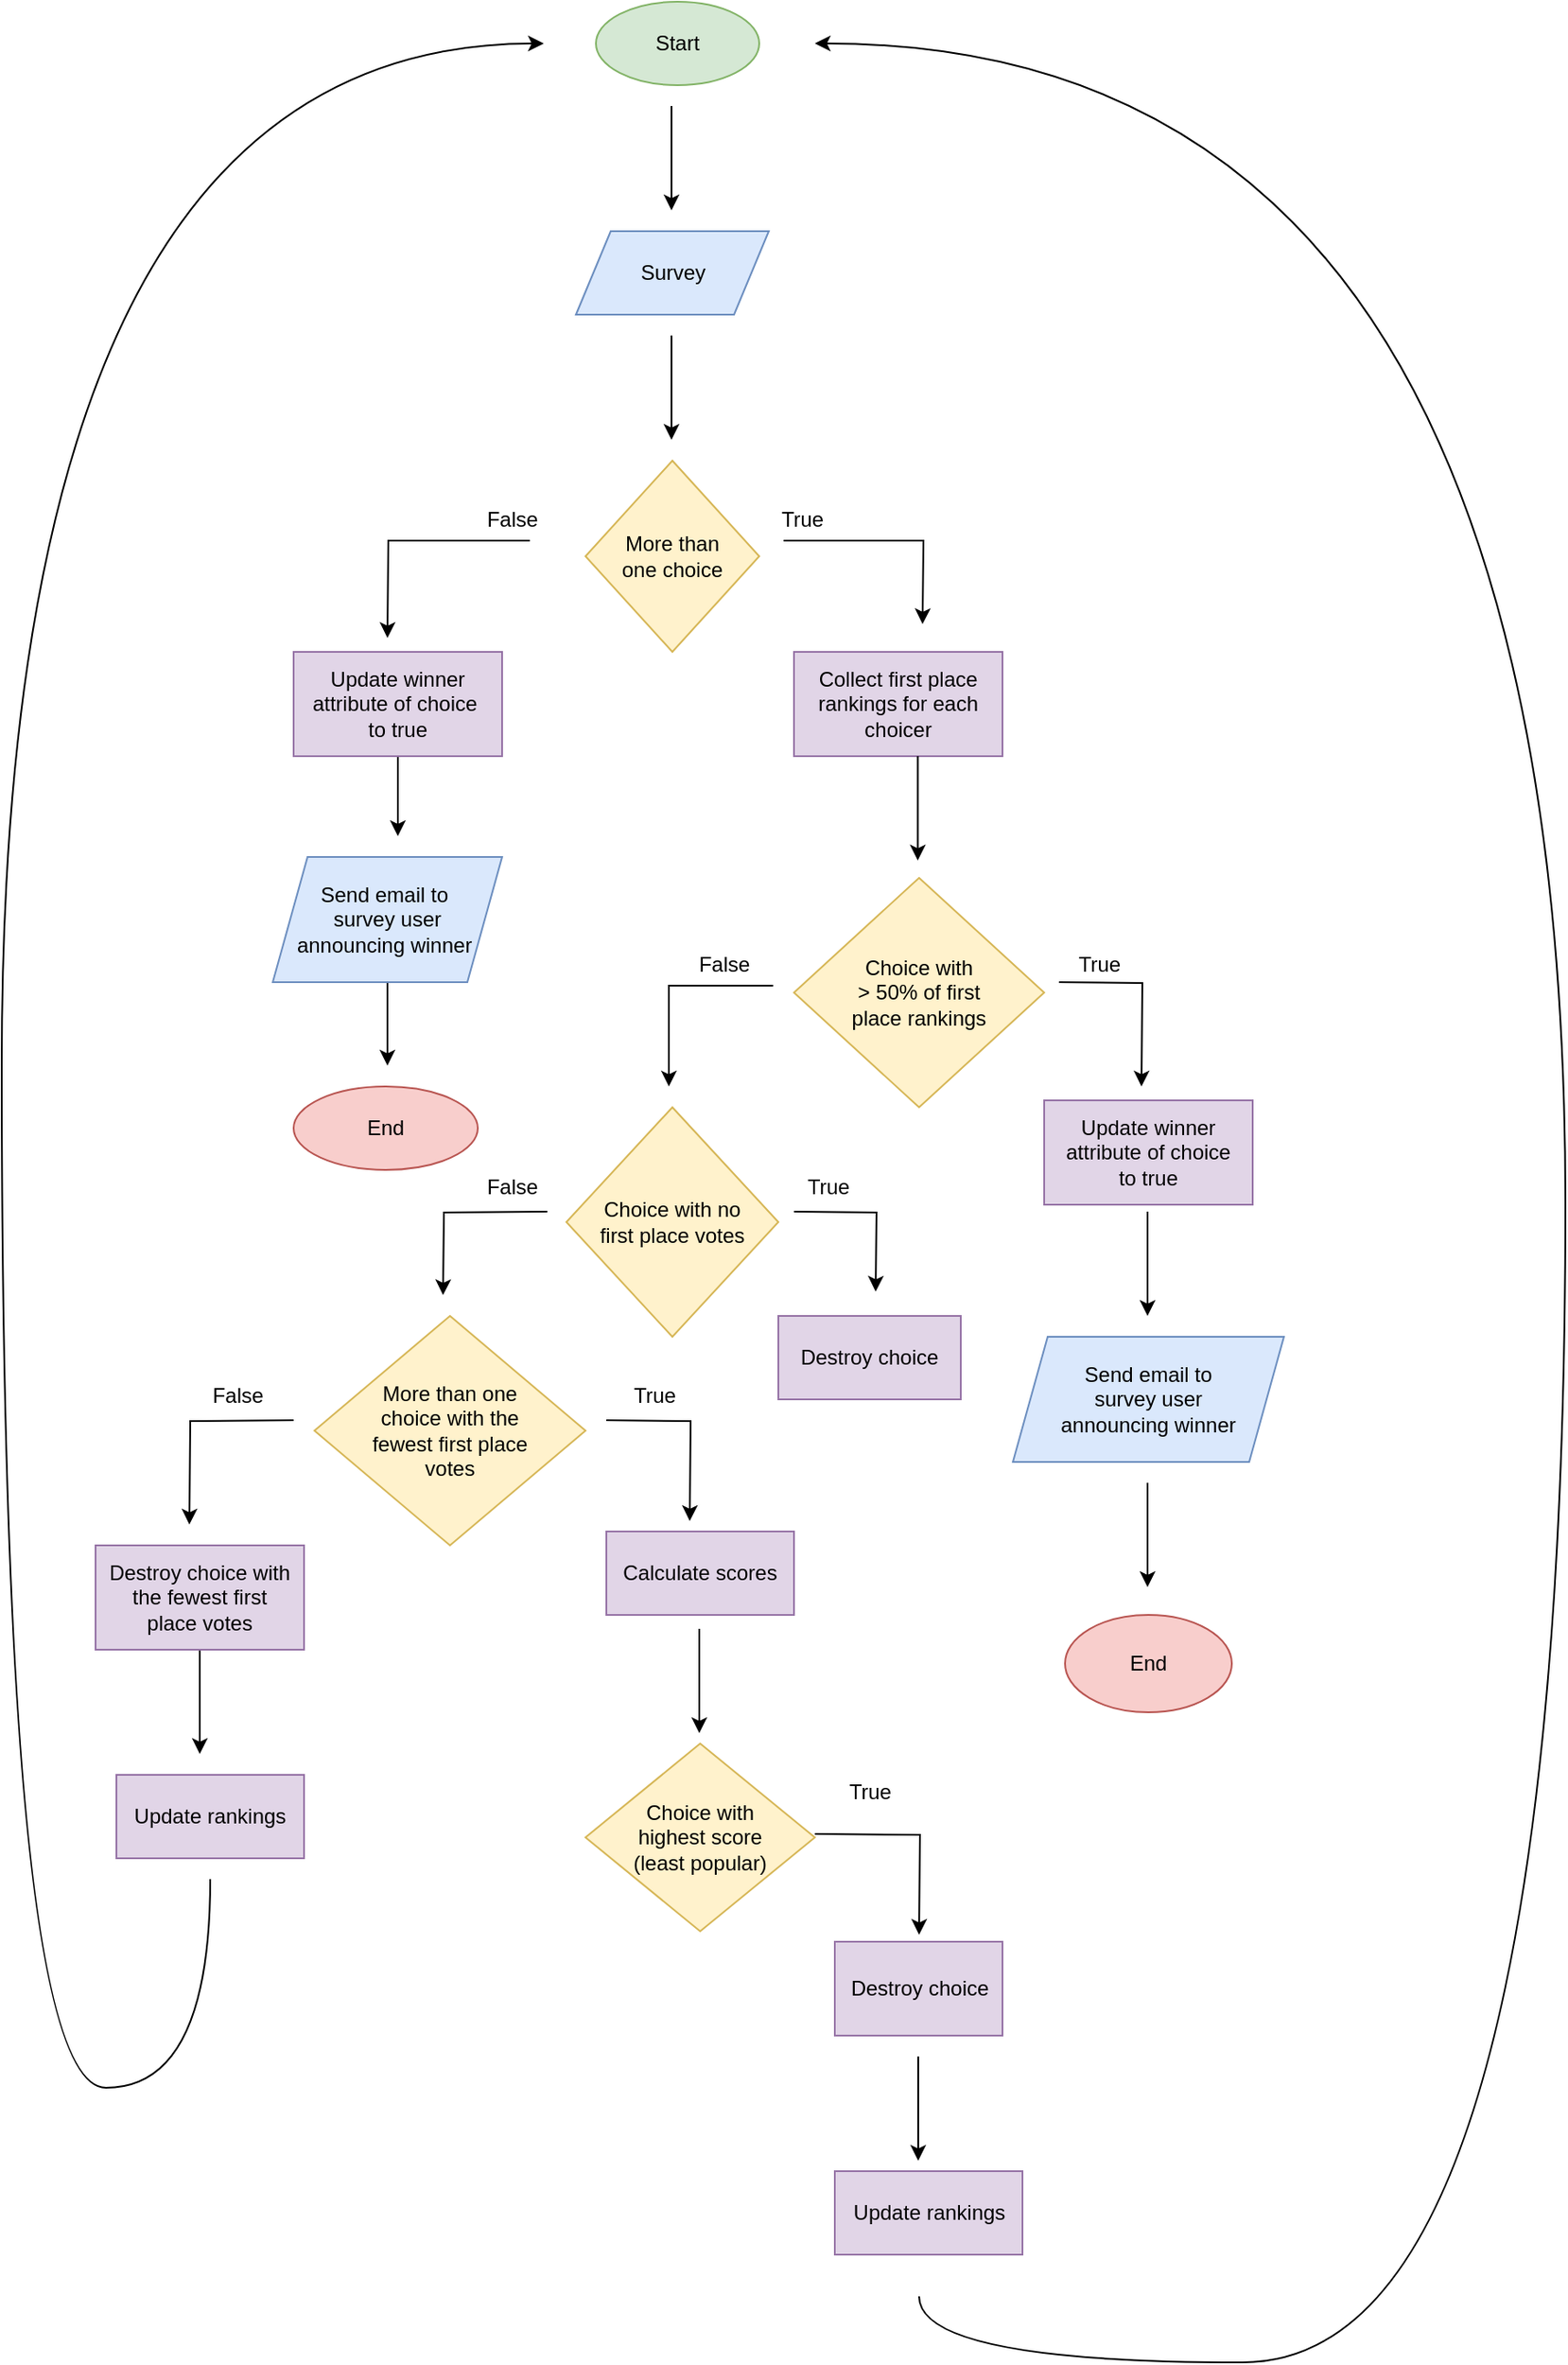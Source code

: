 <mxfile version="14.6.10" type="github">
  <diagram id="C5RBs43oDa-KdzZeNtuy" name="Page-1">
    <mxGraphModel dx="1616" dy="1715" grid="1" gridSize="12" guides="1" tooltips="1" connect="0" arrows="1" fold="1" page="1" pageScale="1" pageWidth="827" pageHeight="1169" math="0" shadow="0">
      <root>
        <mxCell id="WIyWlLk6GJQsqaUBKTNV-0" />
        <mxCell id="WIyWlLk6GJQsqaUBKTNV-1" parent="WIyWlLk6GJQsqaUBKTNV-0" />
        <mxCell id="QxfK5x0nZrCedAThmlhR-0" value="Start" style="ellipse;whiteSpace=wrap;html=1;fillColor=#d5e8d4;strokeColor=#82b366;" parent="WIyWlLk6GJQsqaUBKTNV-1" vertex="1">
          <mxGeometry x="-42" y="-1128" width="94" height="48" as="geometry" />
        </mxCell>
        <mxCell id="29_xuqQsDgObVxGRh2MQ-2" value="Survey" style="shape=parallelogram;perimeter=parallelogramPerimeter;whiteSpace=wrap;html=1;fixedSize=1;fillColor=#dae8fc;strokeColor=#6c8ebf;" parent="WIyWlLk6GJQsqaUBKTNV-1" vertex="1">
          <mxGeometry x="-53.5" y="-996" width="111" height="48" as="geometry" />
        </mxCell>
        <mxCell id="29_xuqQsDgObVxGRh2MQ-5" value="More than&lt;br&gt;one choice" style="rhombus;whiteSpace=wrap;html=1;fillColor=#fff2cc;strokeColor=#d6b656;" parent="WIyWlLk6GJQsqaUBKTNV-1" vertex="1">
          <mxGeometry x="-48" y="-864" width="100" height="110" as="geometry" />
        </mxCell>
        <mxCell id="29_xuqQsDgObVxGRh2MQ-8" value="" style="endArrow=classic;html=1;rounded=0;edgeStyle=orthogonalEdgeStyle;exitX=0.225;exitY=1.1;exitDx=0;exitDy=0;exitPerimeter=0;" parent="WIyWlLk6GJQsqaUBKTNV-1" source="29_xuqQsDgObVxGRh2MQ-12" edge="1">
          <mxGeometry width="50" height="50" relative="1" as="geometry">
            <mxPoint x="96" y="-820" as="sourcePoint" />
            <mxPoint x="146" y="-770" as="targetPoint" />
          </mxGeometry>
        </mxCell>
        <mxCell id="29_xuqQsDgObVxGRh2MQ-18" style="edgeStyle=orthogonalEdgeStyle;rounded=0;orthogonalLoop=1;jettySize=auto;html=1;" parent="WIyWlLk6GJQsqaUBKTNV-1" source="29_xuqQsDgObVxGRh2MQ-9" edge="1">
          <mxGeometry relative="1" as="geometry">
            <mxPoint x="-156" y="-648" as="targetPoint" />
          </mxGeometry>
        </mxCell>
        <mxCell id="29_xuqQsDgObVxGRh2MQ-9" value="Update winner attribute of choice&amp;nbsp;&lt;br&gt;to true" style="rounded=0;whiteSpace=wrap;html=1;fillColor=#e1d5e7;strokeColor=#9673a6;fontStyle=0;" parent="WIyWlLk6GJQsqaUBKTNV-1" vertex="1">
          <mxGeometry x="-216" y="-754" width="120" height="60" as="geometry" />
        </mxCell>
        <mxCell id="29_xuqQsDgObVxGRh2MQ-10" value="" style="endArrow=classic;html=1;rounded=0;edgeStyle=orthogonalEdgeStyle;exitX=0.75;exitY=1.1;exitDx=0;exitDy=0;exitPerimeter=0;" parent="WIyWlLk6GJQsqaUBKTNV-1" source="29_xuqQsDgObVxGRh2MQ-11" edge="1">
          <mxGeometry width="50" height="50" relative="1" as="geometry">
            <mxPoint x="-104" y="-820" as="sourcePoint" />
            <mxPoint x="-162" y="-762" as="targetPoint" />
          </mxGeometry>
        </mxCell>
        <mxCell id="29_xuqQsDgObVxGRh2MQ-11" value="False" style="text;html=1;strokeColor=none;fillColor=none;align=center;verticalAlign=middle;whiteSpace=wrap;rounded=0;" parent="WIyWlLk6GJQsqaUBKTNV-1" vertex="1">
          <mxGeometry x="-110" y="-840" width="40" height="20" as="geometry" />
        </mxCell>
        <mxCell id="29_xuqQsDgObVxGRh2MQ-12" value="True" style="text;html=1;strokeColor=none;fillColor=none;align=center;verticalAlign=middle;whiteSpace=wrap;rounded=0;" parent="WIyWlLk6GJQsqaUBKTNV-1" vertex="1">
          <mxGeometry x="57" y="-840" width="40" height="20" as="geometry" />
        </mxCell>
        <mxCell id="29_xuqQsDgObVxGRh2MQ-25" style="edgeStyle=orthogonalEdgeStyle;rounded=0;orthogonalLoop=1;jettySize=auto;html=1;" parent="WIyWlLk6GJQsqaUBKTNV-1" source="29_xuqQsDgObVxGRh2MQ-17" edge="1">
          <mxGeometry relative="1" as="geometry">
            <mxPoint x="-162" y="-516" as="targetPoint" />
          </mxGeometry>
        </mxCell>
        <mxCell id="29_xuqQsDgObVxGRh2MQ-17" value="Send email to&amp;nbsp;&lt;br&gt;survey user&lt;br&gt;announcing winner&amp;nbsp;" style="shape=parallelogram;perimeter=parallelogramPerimeter;whiteSpace=wrap;html=1;fixedSize=1;fillColor=#dae8fc;strokeColor=#6c8ebf;" parent="WIyWlLk6GJQsqaUBKTNV-1" vertex="1">
          <mxGeometry x="-228" y="-636" width="132" height="72" as="geometry" />
        </mxCell>
        <mxCell id="29_xuqQsDgObVxGRh2MQ-19" value="End" style="ellipse;whiteSpace=wrap;html=1;fillColor=#f8cecc;strokeColor=#b85450;" parent="WIyWlLk6GJQsqaUBKTNV-1" vertex="1">
          <mxGeometry x="-216" y="-504" width="106" height="48" as="geometry" />
        </mxCell>
        <mxCell id="29_xuqQsDgObVxGRh2MQ-21" value="Collect first place&lt;br&gt;rankings for each&lt;br&gt;choicer" style="rounded=0;whiteSpace=wrap;html=1;fillColor=#e1d5e7;strokeColor=#9673a6;" parent="WIyWlLk6GJQsqaUBKTNV-1" vertex="1">
          <mxGeometry x="72" y="-754" width="120" height="60" as="geometry" />
        </mxCell>
        <mxCell id="29_xuqQsDgObVxGRh2MQ-22" value="Choice with&lt;br&gt;&amp;gt; 50% of first&lt;br&gt;place rankings" style="rhombus;whiteSpace=wrap;html=1;fillColor=#fff2cc;strokeColor=#d6b656;" parent="WIyWlLk6GJQsqaUBKTNV-1" vertex="1">
          <mxGeometry x="72" y="-624" width="144" height="132" as="geometry" />
        </mxCell>
        <mxCell id="29_xuqQsDgObVxGRh2MQ-26" value="" style="endArrow=classic;html=1;rounded=0;edgeStyle=orthogonalEdgeStyle;" parent="WIyWlLk6GJQsqaUBKTNV-1" edge="1">
          <mxGeometry width="50" height="50" relative="1" as="geometry">
            <mxPoint x="60" y="-562" as="sourcePoint" />
            <mxPoint y="-504" as="targetPoint" />
            <Array as="points">
              <mxPoint y="-562" />
            </Array>
          </mxGeometry>
        </mxCell>
        <mxCell id="29_xuqQsDgObVxGRh2MQ-27" value="False" style="text;html=1;strokeColor=none;fillColor=none;align=center;verticalAlign=middle;whiteSpace=wrap;rounded=0;" parent="WIyWlLk6GJQsqaUBKTNV-1" vertex="1">
          <mxGeometry x="12" y="-584" width="40" height="20" as="geometry" />
        </mxCell>
        <mxCell id="29_xuqQsDgObVxGRh2MQ-28" value="Choice with no&lt;br&gt;first place votes" style="rhombus;whiteSpace=wrap;html=1;fillColor=#fff2cc;strokeColor=#d6b656;" parent="WIyWlLk6GJQsqaUBKTNV-1" vertex="1">
          <mxGeometry x="-59" y="-492" width="122" height="132" as="geometry" />
        </mxCell>
        <mxCell id="29_xuqQsDgObVxGRh2MQ-31" value="" style="endArrow=classic;html=1;rounded=0;edgeStyle=orthogonalEdgeStyle;" parent="WIyWlLk6GJQsqaUBKTNV-1" edge="1">
          <mxGeometry width="50" height="50" relative="1" as="geometry">
            <mxPoint x="-70" y="-432" as="sourcePoint" />
            <mxPoint x="-130" y="-384" as="targetPoint" />
          </mxGeometry>
        </mxCell>
        <mxCell id="29_xuqQsDgObVxGRh2MQ-32" value="False" style="text;html=1;strokeColor=none;fillColor=none;align=center;verticalAlign=middle;whiteSpace=wrap;rounded=0;" parent="WIyWlLk6GJQsqaUBKTNV-1" vertex="1">
          <mxGeometry x="-110" y="-456" width="40" height="20" as="geometry" />
        </mxCell>
        <mxCell id="29_xuqQsDgObVxGRh2MQ-33" value="" style="endArrow=classic;html=1;rounded=0;edgeStyle=orthogonalEdgeStyle;" parent="WIyWlLk6GJQsqaUBKTNV-1" edge="1">
          <mxGeometry width="50" height="50" relative="1" as="geometry">
            <mxPoint x="72" y="-432" as="sourcePoint" />
            <mxPoint x="119" y="-386" as="targetPoint" />
          </mxGeometry>
        </mxCell>
        <mxCell id="29_xuqQsDgObVxGRh2MQ-34" value="True" style="text;html=1;strokeColor=none;fillColor=none;align=center;verticalAlign=middle;whiteSpace=wrap;rounded=0;" parent="WIyWlLk6GJQsqaUBKTNV-1" vertex="1">
          <mxGeometry x="72" y="-456" width="40" height="20" as="geometry" />
        </mxCell>
        <mxCell id="29_xuqQsDgObVxGRh2MQ-35" value="Destroy choice" style="rounded=0;whiteSpace=wrap;html=1;fillColor=#e1d5e7;strokeColor=#9673a6;" parent="WIyWlLk6GJQsqaUBKTNV-1" vertex="1">
          <mxGeometry x="63" y="-372" width="105" height="48" as="geometry" />
        </mxCell>
        <mxCell id="29_xuqQsDgObVxGRh2MQ-36" value="More than one&lt;br&gt;choice with the&lt;br&gt;fewest first place&lt;br&gt;votes" style="rhombus;whiteSpace=wrap;html=1;fillColor=#fff2cc;strokeColor=#d6b656;" parent="WIyWlLk6GJQsqaUBKTNV-1" vertex="1">
          <mxGeometry x="-204" y="-372" width="156" height="132" as="geometry" />
        </mxCell>
        <mxCell id="29_xuqQsDgObVxGRh2MQ-38" value="" style="endArrow=classic;html=1;rounded=0;edgeStyle=orthogonalEdgeStyle;" parent="WIyWlLk6GJQsqaUBKTNV-1" edge="1">
          <mxGeometry width="50" height="50" relative="1" as="geometry">
            <mxPoint x="-216" y="-312" as="sourcePoint" />
            <mxPoint x="-276" y="-252" as="targetPoint" />
          </mxGeometry>
        </mxCell>
        <mxCell id="29_xuqQsDgObVxGRh2MQ-40" value="False" style="text;html=1;strokeColor=none;fillColor=none;align=center;verticalAlign=middle;whiteSpace=wrap;rounded=0;" parent="WIyWlLk6GJQsqaUBKTNV-1" vertex="1">
          <mxGeometry x="-268" y="-336" width="40" height="20" as="geometry" />
        </mxCell>
        <mxCell id="29_xuqQsDgObVxGRh2MQ-44" value="" style="edgeStyle=orthogonalEdgeStyle;rounded=0;orthogonalLoop=1;jettySize=auto;html=1;" parent="WIyWlLk6GJQsqaUBKTNV-1" source="29_xuqQsDgObVxGRh2MQ-41" edge="1">
          <mxGeometry relative="1" as="geometry">
            <mxPoint x="-270" y="-120" as="targetPoint" />
          </mxGeometry>
        </mxCell>
        <mxCell id="29_xuqQsDgObVxGRh2MQ-41" value="Destroy choice with&lt;br&gt;the fewest first&lt;br&gt;place votes" style="rounded=0;whiteSpace=wrap;html=1;fillColor=#e1d5e7;strokeColor=#9673a6;" parent="WIyWlLk6GJQsqaUBKTNV-1" vertex="1">
          <mxGeometry x="-330" y="-240" width="120" height="60" as="geometry" />
        </mxCell>
        <mxCell id="29_xuqQsDgObVxGRh2MQ-42" value="Update rankings" style="rounded=0;whiteSpace=wrap;html=1;fillColor=#e1d5e7;strokeColor=#9673a6;" parent="WIyWlLk6GJQsqaUBKTNV-1" vertex="1">
          <mxGeometry x="-318" y="-108" width="108" height="48" as="geometry" />
        </mxCell>
        <mxCell id="29_xuqQsDgObVxGRh2MQ-46" value="" style="endArrow=classic;html=1;rounded=0;edgeStyle=orthogonalEdgeStyle;" parent="WIyWlLk6GJQsqaUBKTNV-1" edge="1">
          <mxGeometry width="50" height="50" relative="1" as="geometry">
            <mxPoint x="-36" y="-312" as="sourcePoint" />
            <mxPoint x="12" y="-254" as="targetPoint" />
          </mxGeometry>
        </mxCell>
        <mxCell id="29_xuqQsDgObVxGRh2MQ-47" value="True" style="text;html=1;strokeColor=none;fillColor=none;align=center;verticalAlign=middle;whiteSpace=wrap;rounded=0;" parent="WIyWlLk6GJQsqaUBKTNV-1" vertex="1">
          <mxGeometry x="-28" y="-336" width="40" height="20" as="geometry" />
        </mxCell>
        <mxCell id="29_xuqQsDgObVxGRh2MQ-48" value="Choice with&lt;br&gt;highest score&lt;br&gt;(least popular)" style="rhombus;whiteSpace=wrap;html=1;fillColor=#fff2cc;strokeColor=#d6b656;" parent="WIyWlLk6GJQsqaUBKTNV-1" vertex="1">
          <mxGeometry x="-48" y="-126" width="132" height="108" as="geometry" />
        </mxCell>
        <mxCell id="29_xuqQsDgObVxGRh2MQ-50" value="" style="endArrow=classic;html=1;rounded=0;edgeStyle=orthogonalEdgeStyle;" parent="WIyWlLk6GJQsqaUBKTNV-1" edge="1">
          <mxGeometry width="50" height="50" relative="1" as="geometry">
            <mxPoint x="84" y="-74" as="sourcePoint" />
            <mxPoint x="144" y="-16" as="targetPoint" />
          </mxGeometry>
        </mxCell>
        <mxCell id="29_xuqQsDgObVxGRh2MQ-51" value="True" style="text;html=1;strokeColor=none;fillColor=none;align=center;verticalAlign=middle;whiteSpace=wrap;rounded=0;" parent="WIyWlLk6GJQsqaUBKTNV-1" vertex="1">
          <mxGeometry x="95.5" y="-108" width="40" height="20" as="geometry" />
        </mxCell>
        <mxCell id="29_xuqQsDgObVxGRh2MQ-52" value="Destroy choice" style="rounded=0;whiteSpace=wrap;html=1;fillColor=#e1d5e7;strokeColor=#9673a6;" parent="WIyWlLk6GJQsqaUBKTNV-1" vertex="1">
          <mxGeometry x="95.5" y="-12" width="96.5" height="54" as="geometry" />
        </mxCell>
        <mxCell id="29_xuqQsDgObVxGRh2MQ-53" value="Update rankings" style="rounded=0;whiteSpace=wrap;html=1;fillColor=#e1d5e7;strokeColor=#9673a6;" parent="WIyWlLk6GJQsqaUBKTNV-1" vertex="1">
          <mxGeometry x="95.5" y="120" width="108" height="48" as="geometry" />
        </mxCell>
        <mxCell id="29_xuqQsDgObVxGRh2MQ-56" value="" style="edgeStyle=orthogonalEdgeStyle;rounded=0;orthogonalLoop=1;jettySize=auto;html=1;" parent="WIyWlLk6GJQsqaUBKTNV-1" edge="1">
          <mxGeometry relative="1" as="geometry">
            <mxPoint x="143.5" y="54" as="sourcePoint" />
            <mxPoint x="143.5" y="114" as="targetPoint" />
          </mxGeometry>
        </mxCell>
        <mxCell id="29_xuqQsDgObVxGRh2MQ-58" value="" style="edgeStyle=orthogonalEdgeStyle;rounded=0;orthogonalLoop=1;jettySize=auto;html=1;" parent="WIyWlLk6GJQsqaUBKTNV-1" edge="1">
          <mxGeometry relative="1" as="geometry">
            <mxPoint x="143.25" y="-694" as="sourcePoint" />
            <mxPoint x="143.25" y="-634" as="targetPoint" />
          </mxGeometry>
        </mxCell>
        <mxCell id="29_xuqQsDgObVxGRh2MQ-59" value="" style="endArrow=classic;html=1;rounded=0;edgeStyle=orthogonalEdgeStyle;" parent="WIyWlLk6GJQsqaUBKTNV-1" edge="1">
          <mxGeometry width="50" height="50" relative="1" as="geometry">
            <mxPoint x="224.5" y="-564" as="sourcePoint" />
            <mxPoint x="272" y="-504" as="targetPoint" />
          </mxGeometry>
        </mxCell>
        <mxCell id="29_xuqQsDgObVxGRh2MQ-60" value="True" style="text;html=1;strokeColor=none;fillColor=none;align=center;verticalAlign=middle;whiteSpace=wrap;rounded=0;" parent="WIyWlLk6GJQsqaUBKTNV-1" vertex="1">
          <mxGeometry x="228" y="-584" width="40" height="20" as="geometry" />
        </mxCell>
        <mxCell id="29_xuqQsDgObVxGRh2MQ-61" value="Update winner&lt;br&gt;attribute of choice&lt;br&gt;to true" style="rounded=0;whiteSpace=wrap;html=1;fillColor=#e1d5e7;strokeColor=#9673a6;" parent="WIyWlLk6GJQsqaUBKTNV-1" vertex="1">
          <mxGeometry x="216" y="-496" width="120" height="60" as="geometry" />
        </mxCell>
        <mxCell id="29_xuqQsDgObVxGRh2MQ-62" value="" style="edgeStyle=orthogonalEdgeStyle;rounded=0;orthogonalLoop=1;jettySize=auto;html=1;" parent="WIyWlLk6GJQsqaUBKTNV-1" edge="1">
          <mxGeometry relative="1" as="geometry">
            <mxPoint x="275.5" y="-432" as="sourcePoint" />
            <mxPoint x="275.5" y="-372" as="targetPoint" />
          </mxGeometry>
        </mxCell>
        <mxCell id="29_xuqQsDgObVxGRh2MQ-63" value="Send email to&lt;br&gt;survey user&lt;br&gt;announcing winner" style="shape=parallelogram;perimeter=parallelogramPerimeter;whiteSpace=wrap;html=1;fixedSize=1;fillColor=#dae8fc;strokeColor=#6c8ebf;" parent="WIyWlLk6GJQsqaUBKTNV-1" vertex="1">
          <mxGeometry x="198" y="-360" width="156" height="72" as="geometry" />
        </mxCell>
        <mxCell id="29_xuqQsDgObVxGRh2MQ-64" value="" style="edgeStyle=orthogonalEdgeStyle;rounded=0;orthogonalLoop=1;jettySize=auto;html=1;" parent="WIyWlLk6GJQsqaUBKTNV-1" edge="1">
          <mxGeometry relative="1" as="geometry">
            <mxPoint x="275.5" y="-276" as="sourcePoint" />
            <mxPoint x="275.5" y="-216" as="targetPoint" />
          </mxGeometry>
        </mxCell>
        <mxCell id="29_xuqQsDgObVxGRh2MQ-65" value="End" style="ellipse;whiteSpace=wrap;html=1;fillColor=#f8cecc;strokeColor=#b85450;" parent="WIyWlLk6GJQsqaUBKTNV-1" vertex="1">
          <mxGeometry x="228" y="-200" width="96" height="56" as="geometry" />
        </mxCell>
        <mxCell id="D8SAkYJdP62dH4L60aYJ-0" value="Calculate scores" style="rounded=0;whiteSpace=wrap;html=1;fillColor=#e1d5e7;strokeColor=#9673a6;" vertex="1" parent="WIyWlLk6GJQsqaUBKTNV-1">
          <mxGeometry x="-36" y="-248" width="108" height="48" as="geometry" />
        </mxCell>
        <mxCell id="D8SAkYJdP62dH4L60aYJ-1" value="" style="edgeStyle=orthogonalEdgeStyle;rounded=0;orthogonalLoop=1;jettySize=auto;html=1;" edge="1" parent="WIyWlLk6GJQsqaUBKTNV-1">
          <mxGeometry relative="1" as="geometry">
            <mxPoint x="17.5" y="-192" as="sourcePoint" />
            <mxPoint x="17.5" y="-132" as="targetPoint" />
          </mxGeometry>
        </mxCell>
        <mxCell id="D8SAkYJdP62dH4L60aYJ-4" value="" style="edgeStyle=orthogonalEdgeStyle;rounded=0;orthogonalLoop=1;jettySize=auto;html=1;" edge="1" parent="WIyWlLk6GJQsqaUBKTNV-1">
          <mxGeometry relative="1" as="geometry">
            <mxPoint x="1.5" y="-936" as="sourcePoint" />
            <mxPoint x="1.5" y="-876" as="targetPoint" />
          </mxGeometry>
        </mxCell>
        <mxCell id="D8SAkYJdP62dH4L60aYJ-5" value="" style="edgeStyle=orthogonalEdgeStyle;rounded=0;orthogonalLoop=1;jettySize=auto;html=1;" edge="1" parent="WIyWlLk6GJQsqaUBKTNV-1">
          <mxGeometry relative="1" as="geometry">
            <mxPoint x="1.5" y="-1068" as="sourcePoint" />
            <mxPoint x="1.5" y="-1008" as="targetPoint" />
          </mxGeometry>
        </mxCell>
        <mxCell id="D8SAkYJdP62dH4L60aYJ-8" value="" style="curved=1;endArrow=classic;html=1;rounded=0;edgeStyle=orthogonalEdgeStyle;" edge="1" parent="WIyWlLk6GJQsqaUBKTNV-1">
          <mxGeometry width="50" height="50" relative="1" as="geometry">
            <mxPoint x="-264" y="-48" as="sourcePoint" />
            <mxPoint x="-72" y="-1104" as="targetPoint" />
            <Array as="points">
              <mxPoint x="-264" y="72" />
              <mxPoint x="-384" y="72" />
              <mxPoint x="-384" y="-1104" />
            </Array>
          </mxGeometry>
        </mxCell>
        <mxCell id="D8SAkYJdP62dH4L60aYJ-10" value="" style="curved=1;endArrow=classic;html=1;rounded=0;edgeStyle=orthogonalEdgeStyle;" edge="1" parent="WIyWlLk6GJQsqaUBKTNV-1">
          <mxGeometry width="50" height="50" relative="1" as="geometry">
            <mxPoint x="144" y="192" as="sourcePoint" />
            <mxPoint x="84" y="-1104" as="targetPoint" />
            <Array as="points">
              <mxPoint x="144" y="230" />
              <mxPoint x="516" y="230" />
              <mxPoint x="516" y="-1104" />
            </Array>
          </mxGeometry>
        </mxCell>
      </root>
    </mxGraphModel>
  </diagram>
</mxfile>
